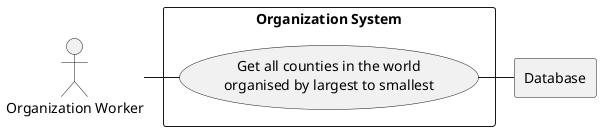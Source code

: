 @startuml

actor OW as "Organization Worker"

rectangle Database

rectangle "Organization System" {
    usecase UC1a as "Get all counties in the world
    organised by largest to smallest"

    OW - UC1a
    UC1a - Database
}

@enduml